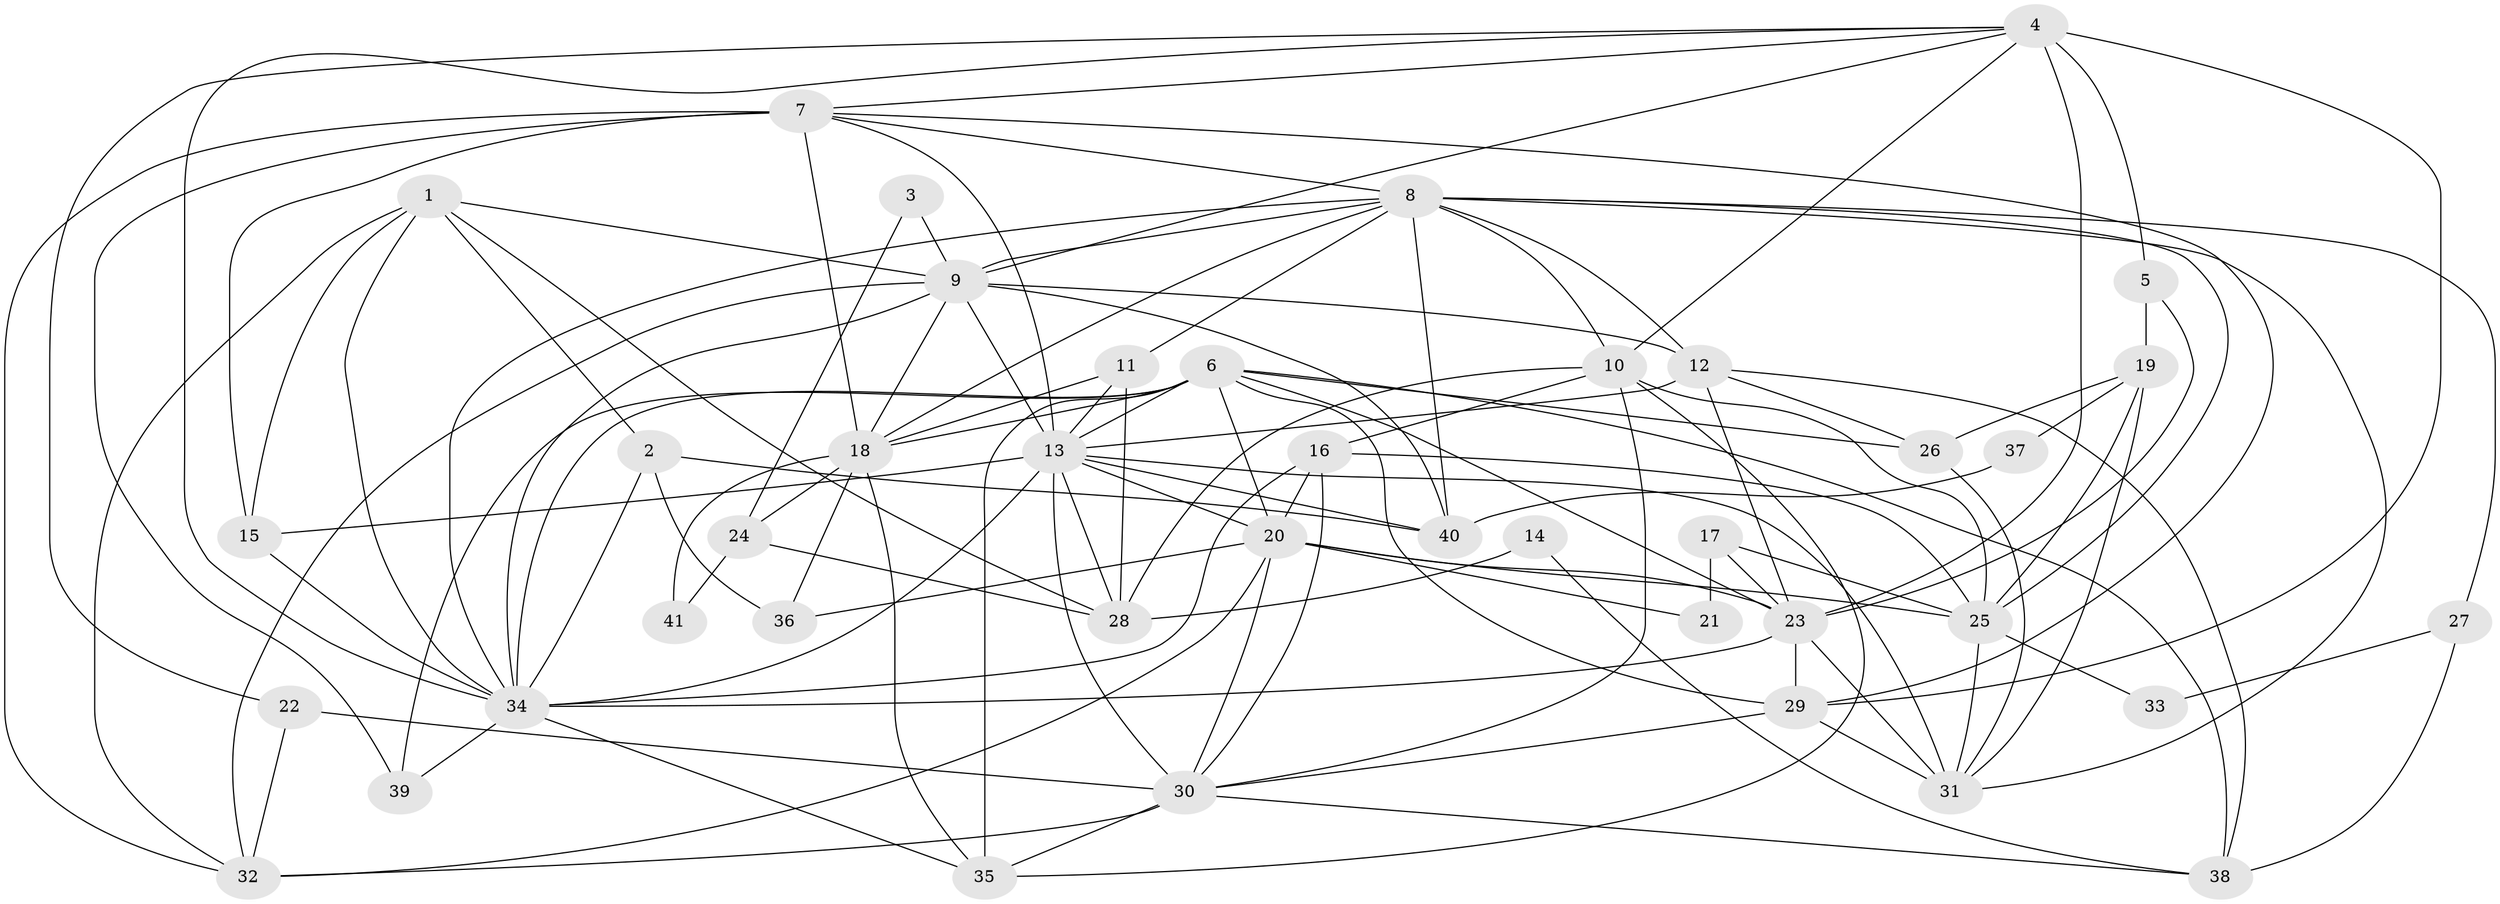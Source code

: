 // original degree distribution, {5: 0.21568627450980393, 4: 0.2549019607843137, 2: 0.13725490196078433, 3: 0.2647058823529412, 6: 0.0784313725490196, 8: 0.0196078431372549, 7: 0.029411764705882353}
// Generated by graph-tools (version 1.1) at 2025/50/03/04/25 22:50:53]
// undirected, 41 vertices, 117 edges
graph export_dot {
  node [color=gray90,style=filled];
  1;
  2;
  3;
  4;
  5;
  6;
  7;
  8;
  9;
  10;
  11;
  12;
  13;
  14;
  15;
  16;
  17;
  18;
  19;
  20;
  21;
  22;
  23;
  24;
  25;
  26;
  27;
  28;
  29;
  30;
  31;
  32;
  33;
  34;
  35;
  36;
  37;
  38;
  39;
  40;
  41;
  1 -- 2 [weight=1.0];
  1 -- 9 [weight=1.0];
  1 -- 15 [weight=1.0];
  1 -- 28 [weight=1.0];
  1 -- 32 [weight=1.0];
  1 -- 34 [weight=1.0];
  2 -- 34 [weight=1.0];
  2 -- 36 [weight=1.0];
  2 -- 40 [weight=1.0];
  3 -- 9 [weight=1.0];
  3 -- 24 [weight=1.0];
  4 -- 5 [weight=1.0];
  4 -- 7 [weight=1.0];
  4 -- 9 [weight=1.0];
  4 -- 10 [weight=1.0];
  4 -- 22 [weight=1.0];
  4 -- 23 [weight=2.0];
  4 -- 29 [weight=1.0];
  4 -- 34 [weight=1.0];
  5 -- 19 [weight=1.0];
  5 -- 23 [weight=1.0];
  6 -- 13 [weight=1.0];
  6 -- 18 [weight=1.0];
  6 -- 20 [weight=1.0];
  6 -- 23 [weight=1.0];
  6 -- 26 [weight=1.0];
  6 -- 29 [weight=1.0];
  6 -- 34 [weight=1.0];
  6 -- 35 [weight=2.0];
  6 -- 38 [weight=1.0];
  6 -- 39 [weight=1.0];
  7 -- 8 [weight=2.0];
  7 -- 13 [weight=1.0];
  7 -- 15 [weight=2.0];
  7 -- 18 [weight=3.0];
  7 -- 29 [weight=1.0];
  7 -- 32 [weight=1.0];
  7 -- 39 [weight=1.0];
  8 -- 9 [weight=1.0];
  8 -- 10 [weight=1.0];
  8 -- 11 [weight=1.0];
  8 -- 12 [weight=1.0];
  8 -- 18 [weight=1.0];
  8 -- 25 [weight=1.0];
  8 -- 27 [weight=1.0];
  8 -- 31 [weight=1.0];
  8 -- 34 [weight=1.0];
  8 -- 40 [weight=1.0];
  9 -- 12 [weight=1.0];
  9 -- 13 [weight=1.0];
  9 -- 18 [weight=1.0];
  9 -- 32 [weight=2.0];
  9 -- 34 [weight=1.0];
  9 -- 40 [weight=1.0];
  10 -- 16 [weight=1.0];
  10 -- 25 [weight=1.0];
  10 -- 28 [weight=1.0];
  10 -- 30 [weight=1.0];
  10 -- 35 [weight=1.0];
  11 -- 13 [weight=2.0];
  11 -- 18 [weight=1.0];
  11 -- 28 [weight=1.0];
  12 -- 13 [weight=2.0];
  12 -- 23 [weight=1.0];
  12 -- 26 [weight=1.0];
  12 -- 38 [weight=1.0];
  13 -- 15 [weight=1.0];
  13 -- 20 [weight=2.0];
  13 -- 28 [weight=1.0];
  13 -- 30 [weight=4.0];
  13 -- 31 [weight=1.0];
  13 -- 34 [weight=2.0];
  13 -- 40 [weight=1.0];
  14 -- 28 [weight=2.0];
  14 -- 38 [weight=1.0];
  15 -- 34 [weight=2.0];
  16 -- 20 [weight=1.0];
  16 -- 25 [weight=1.0];
  16 -- 30 [weight=1.0];
  16 -- 34 [weight=1.0];
  17 -- 21 [weight=1.0];
  17 -- 23 [weight=1.0];
  17 -- 25 [weight=1.0];
  18 -- 24 [weight=1.0];
  18 -- 35 [weight=2.0];
  18 -- 36 [weight=1.0];
  18 -- 41 [weight=1.0];
  19 -- 25 [weight=1.0];
  19 -- 26 [weight=1.0];
  19 -- 31 [weight=1.0];
  19 -- 37 [weight=1.0];
  20 -- 21 [weight=1.0];
  20 -- 23 [weight=1.0];
  20 -- 25 [weight=1.0];
  20 -- 30 [weight=1.0];
  20 -- 32 [weight=1.0];
  20 -- 36 [weight=1.0];
  22 -- 30 [weight=1.0];
  22 -- 32 [weight=1.0];
  23 -- 29 [weight=1.0];
  23 -- 31 [weight=1.0];
  23 -- 34 [weight=1.0];
  24 -- 28 [weight=1.0];
  24 -- 41 [weight=1.0];
  25 -- 31 [weight=1.0];
  25 -- 33 [weight=1.0];
  26 -- 31 [weight=1.0];
  27 -- 33 [weight=1.0];
  27 -- 38 [weight=1.0];
  29 -- 30 [weight=1.0];
  29 -- 31 [weight=3.0];
  30 -- 32 [weight=2.0];
  30 -- 35 [weight=1.0];
  30 -- 38 [weight=1.0];
  34 -- 35 [weight=1.0];
  34 -- 39 [weight=1.0];
  37 -- 40 [weight=1.0];
}
